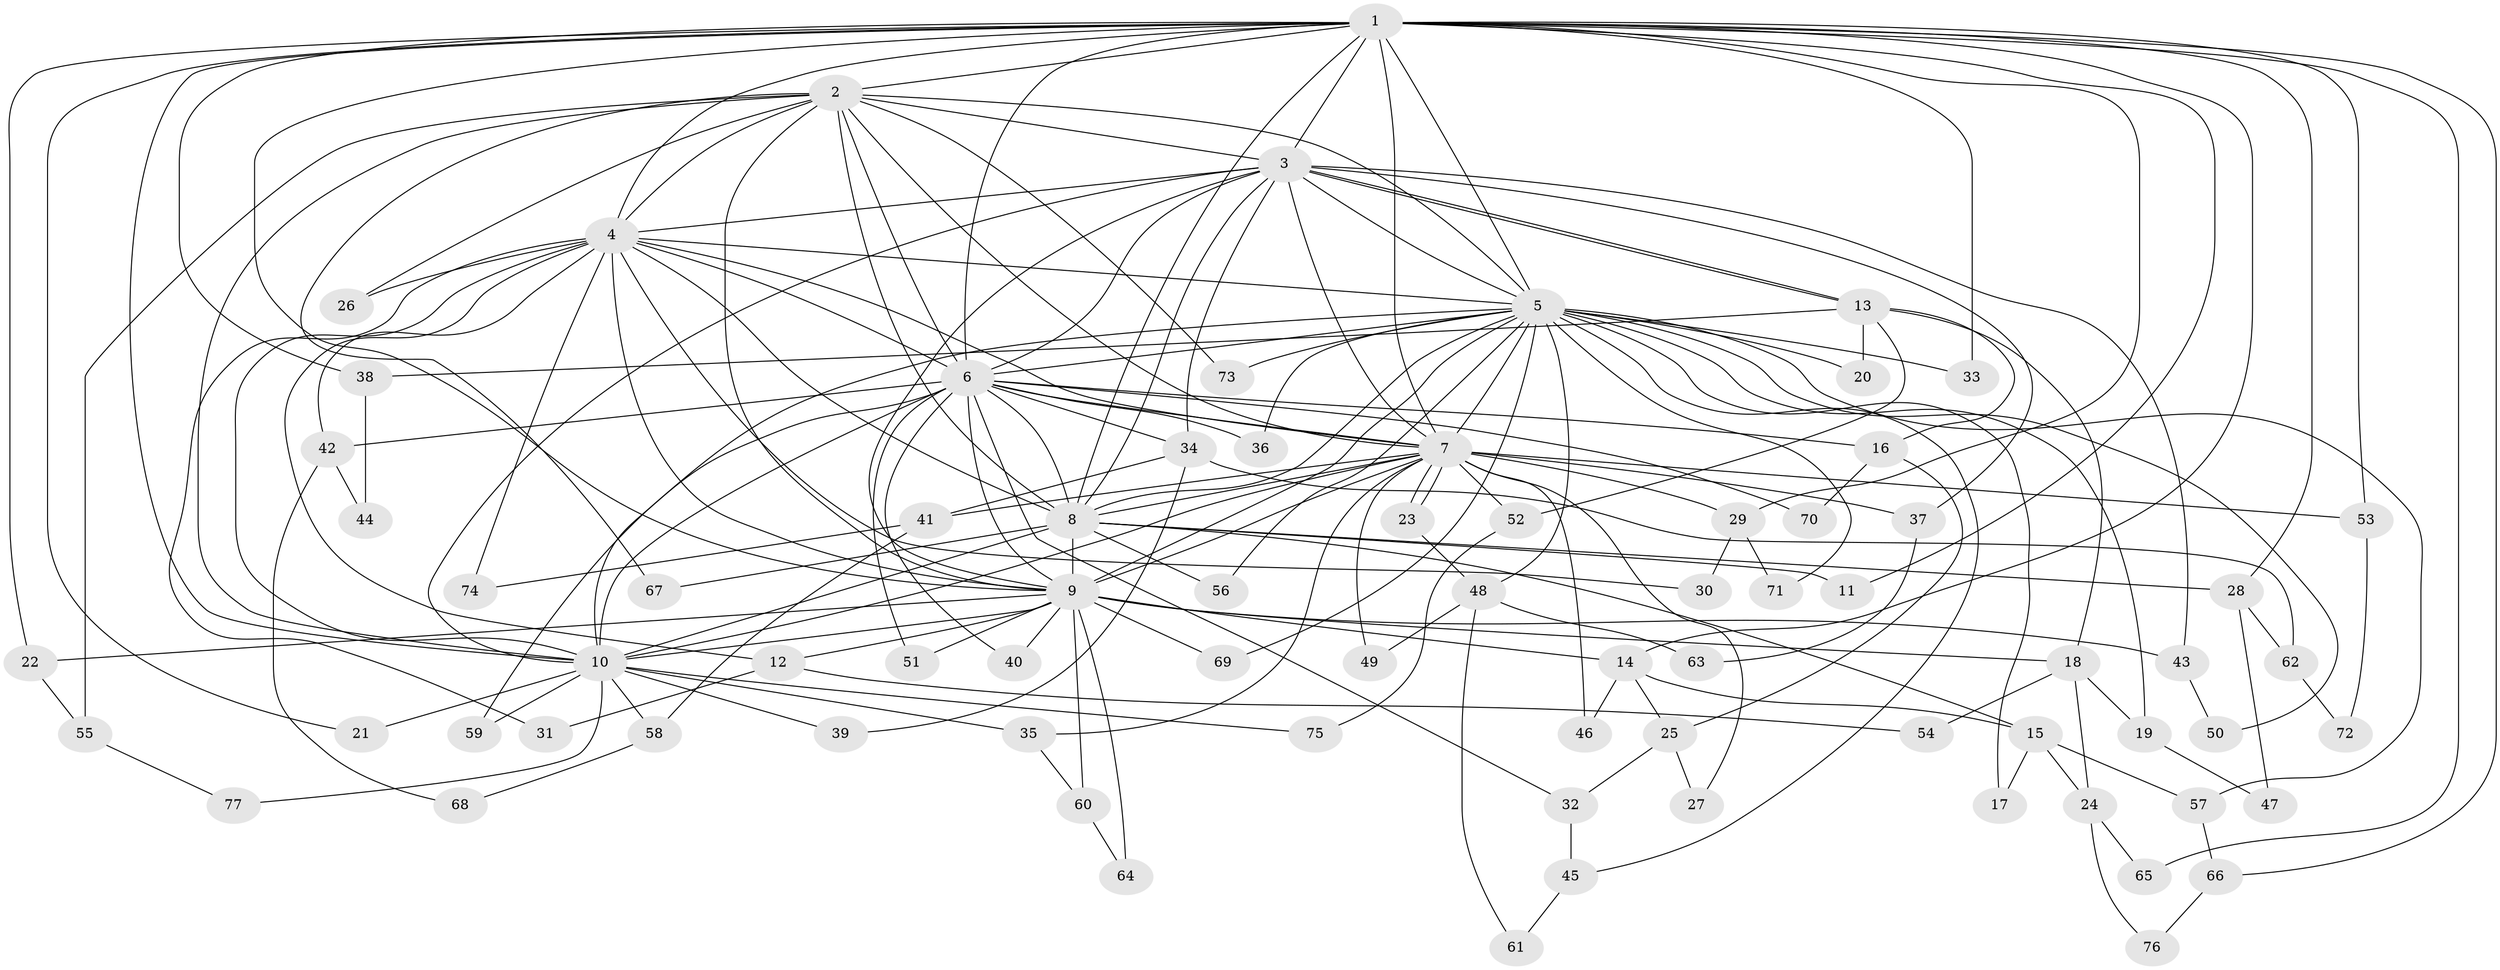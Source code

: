 // Generated by graph-tools (version 1.1) at 2025/11/02/27/25 16:11:07]
// undirected, 77 vertices, 179 edges
graph export_dot {
graph [start="1"]
  node [color=gray90,style=filled];
  1;
  2;
  3;
  4;
  5;
  6;
  7;
  8;
  9;
  10;
  11;
  12;
  13;
  14;
  15;
  16;
  17;
  18;
  19;
  20;
  21;
  22;
  23;
  24;
  25;
  26;
  27;
  28;
  29;
  30;
  31;
  32;
  33;
  34;
  35;
  36;
  37;
  38;
  39;
  40;
  41;
  42;
  43;
  44;
  45;
  46;
  47;
  48;
  49;
  50;
  51;
  52;
  53;
  54;
  55;
  56;
  57;
  58;
  59;
  60;
  61;
  62;
  63;
  64;
  65;
  66;
  67;
  68;
  69;
  70;
  71;
  72;
  73;
  74;
  75;
  76;
  77;
  1 -- 2;
  1 -- 3;
  1 -- 4;
  1 -- 5;
  1 -- 6;
  1 -- 7;
  1 -- 8;
  1 -- 9;
  1 -- 10;
  1 -- 11;
  1 -- 14;
  1 -- 21;
  1 -- 22;
  1 -- 28;
  1 -- 29;
  1 -- 33;
  1 -- 38;
  1 -- 53;
  1 -- 65;
  1 -- 66;
  2 -- 3;
  2 -- 4;
  2 -- 5;
  2 -- 6;
  2 -- 7;
  2 -- 8;
  2 -- 9;
  2 -- 10;
  2 -- 26;
  2 -- 55;
  2 -- 67;
  2 -- 73;
  3 -- 4;
  3 -- 5;
  3 -- 6;
  3 -- 7;
  3 -- 8;
  3 -- 9;
  3 -- 10;
  3 -- 13;
  3 -- 13;
  3 -- 34;
  3 -- 37;
  3 -- 43;
  4 -- 5;
  4 -- 6;
  4 -- 7;
  4 -- 8;
  4 -- 9;
  4 -- 10;
  4 -- 12;
  4 -- 26;
  4 -- 30;
  4 -- 31;
  4 -- 42;
  4 -- 74;
  5 -- 6;
  5 -- 7;
  5 -- 8;
  5 -- 9;
  5 -- 10;
  5 -- 17;
  5 -- 19;
  5 -- 20;
  5 -- 33;
  5 -- 36;
  5 -- 45;
  5 -- 48;
  5 -- 50;
  5 -- 56;
  5 -- 57;
  5 -- 69;
  5 -- 71;
  5 -- 73;
  6 -- 7;
  6 -- 8;
  6 -- 9;
  6 -- 10;
  6 -- 16;
  6 -- 32;
  6 -- 34;
  6 -- 36;
  6 -- 40;
  6 -- 42;
  6 -- 51;
  6 -- 59;
  6 -- 70;
  7 -- 8;
  7 -- 9;
  7 -- 10;
  7 -- 23;
  7 -- 23;
  7 -- 27;
  7 -- 29;
  7 -- 35;
  7 -- 37;
  7 -- 41;
  7 -- 46;
  7 -- 49;
  7 -- 52;
  7 -- 53;
  8 -- 9;
  8 -- 10;
  8 -- 11;
  8 -- 15;
  8 -- 28;
  8 -- 56;
  8 -- 67;
  9 -- 10;
  9 -- 12;
  9 -- 14;
  9 -- 18;
  9 -- 22;
  9 -- 40;
  9 -- 43;
  9 -- 51;
  9 -- 60;
  9 -- 64;
  9 -- 69;
  10 -- 21;
  10 -- 35;
  10 -- 39;
  10 -- 58;
  10 -- 59;
  10 -- 75;
  10 -- 77;
  12 -- 31;
  12 -- 54;
  13 -- 16;
  13 -- 18;
  13 -- 20;
  13 -- 38;
  13 -- 52;
  14 -- 15;
  14 -- 25;
  14 -- 46;
  15 -- 17;
  15 -- 24;
  15 -- 57;
  16 -- 25;
  16 -- 70;
  18 -- 19;
  18 -- 24;
  18 -- 54;
  19 -- 47;
  22 -- 55;
  23 -- 48;
  24 -- 65;
  24 -- 76;
  25 -- 27;
  25 -- 32;
  28 -- 47;
  28 -- 62;
  29 -- 30;
  29 -- 71;
  32 -- 45;
  34 -- 39;
  34 -- 41;
  34 -- 62;
  35 -- 60;
  37 -- 63;
  38 -- 44;
  41 -- 58;
  41 -- 74;
  42 -- 44;
  42 -- 68;
  43 -- 50;
  45 -- 61;
  48 -- 49;
  48 -- 61;
  48 -- 63;
  52 -- 75;
  53 -- 72;
  55 -- 77;
  57 -- 66;
  58 -- 68;
  60 -- 64;
  62 -- 72;
  66 -- 76;
}
